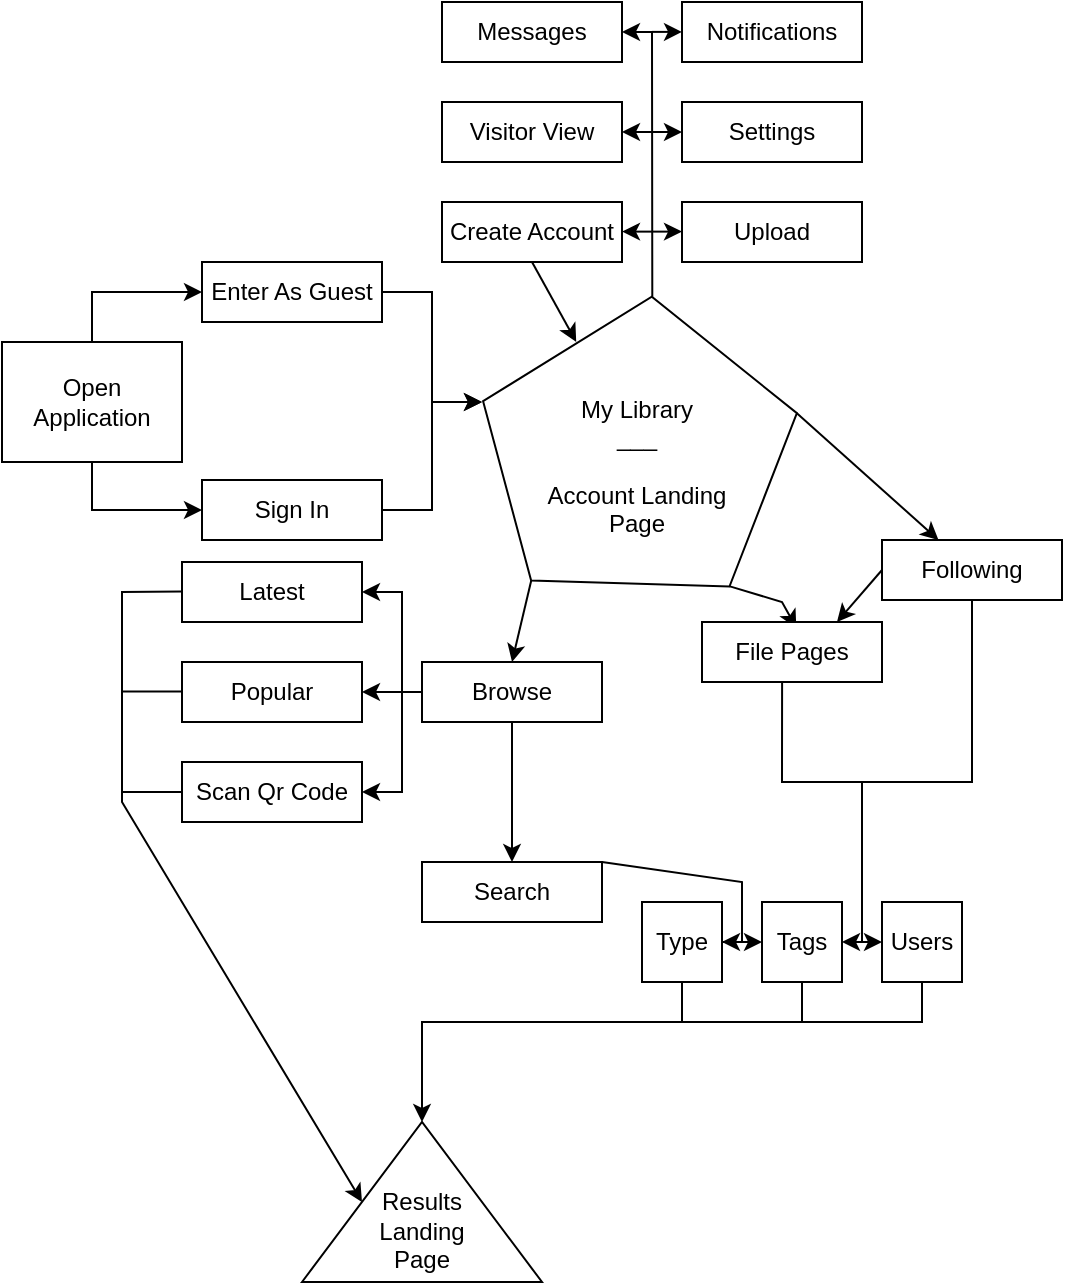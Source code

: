 <mxfile version="16.6.4" type="github">
  <diagram id="J4xzN5Ox52DI2dbC_Yoj" name="Page-1">
    <mxGraphModel dx="351" dy="387" grid="1" gridSize="10" guides="1" tooltips="1" connect="1" arrows="1" fold="1" page="1" pageScale="1" pageWidth="1169" pageHeight="827" math="0" shadow="0">
      <root>
        <mxCell id="0" />
        <mxCell id="1" parent="0" />
        <mxCell id="F7Ao0M1FAz7biwzpxqYw-42" style="edgeStyle=elbowEdgeStyle;rounded=0;orthogonalLoop=1;jettySize=auto;html=1;exitX=0.5;exitY=0;exitDx=0;exitDy=0;exitPerimeter=0;entryX=1;entryY=0.5;entryDx=0;entryDy=0;" parent="1" source="F7Ao0M1FAz7biwzpxqYw-1" target="F7Ao0M1FAz7biwzpxqYw-3" edge="1">
          <mxGeometry relative="1" as="geometry">
            <mxPoint x="85" y="310" as="targetPoint" />
            <Array as="points">
              <mxPoint x="85" y="300" />
            </Array>
          </mxGeometry>
        </mxCell>
        <mxCell id="F7Ao0M1FAz7biwzpxqYw-1" value="Open Application" style="rounded=0;whiteSpace=wrap;html=1;flipH=1;direction=west;" parent="1" vertex="1">
          <mxGeometry x="40" y="220" width="90" height="60" as="geometry" />
        </mxCell>
        <mxCell id="F7Ao0M1FAz7biwzpxqYw-41" style="edgeStyle=elbowEdgeStyle;rounded=0;orthogonalLoop=1;jettySize=auto;html=1;exitX=0.5;exitY=1;exitDx=0;exitDy=0;entryX=1;entryY=0.5;entryDx=0;entryDy=0;" parent="1" source="F7Ao0M1FAz7biwzpxqYw-1" target="F7Ao0M1FAz7biwzpxqYw-2" edge="1">
          <mxGeometry relative="1" as="geometry">
            <Array as="points">
              <mxPoint x="85" y="190" />
            </Array>
          </mxGeometry>
        </mxCell>
        <mxCell id="F7Ao0M1FAz7biwzpxqYw-44" style="edgeStyle=elbowEdgeStyle;rounded=0;orthogonalLoop=1;jettySize=auto;html=1;entryX=1;entryY=0.5;entryDx=0;entryDy=0;" parent="1" source="F7Ao0M1FAz7biwzpxqYw-2" edge="1">
          <mxGeometry relative="1" as="geometry">
            <mxPoint x="280.0" y="250" as="targetPoint" />
          </mxGeometry>
        </mxCell>
        <mxCell id="F7Ao0M1FAz7biwzpxqYw-2" value="Enter As Guest" style="rounded=0;whiteSpace=wrap;html=1;flipH=1;direction=west;" parent="1" vertex="1">
          <mxGeometry x="140" y="180" width="90" height="30" as="geometry" />
        </mxCell>
        <mxCell id="F7Ao0M1FAz7biwzpxqYw-43" style="edgeStyle=elbowEdgeStyle;rounded=0;orthogonalLoop=1;jettySize=auto;html=1;entryX=1;entryY=0.5;entryDx=0;entryDy=0;" parent="1" source="F7Ao0M1FAz7biwzpxqYw-3" edge="1">
          <mxGeometry relative="1" as="geometry">
            <mxPoint x="280.0" y="250" as="targetPoint" />
          </mxGeometry>
        </mxCell>
        <mxCell id="F7Ao0M1FAz7biwzpxqYw-3" value="Sign In" style="rounded=0;whiteSpace=wrap;html=1;flipH=1;direction=west;" parent="1" vertex="1">
          <mxGeometry x="140" y="289" width="90" height="30" as="geometry" />
        </mxCell>
        <mxCell id="F7Ao0M1FAz7biwzpxqYw-4" value="Create Account" style="rounded=0;whiteSpace=wrap;html=1;flipH=1;direction=west;" parent="1" vertex="1">
          <mxGeometry x="260" y="150" width="90" height="30" as="geometry" />
        </mxCell>
        <mxCell id="F7Ao0M1FAz7biwzpxqYw-6" value="Upload" style="rounded=0;whiteSpace=wrap;html=1;flipH=1;direction=west;" parent="1" vertex="1">
          <mxGeometry x="380" y="150" width="90" height="30" as="geometry" />
        </mxCell>
        <mxCell id="F7Ao0M1FAz7biwzpxqYw-36" value="" style="edgeStyle=elbowEdgeStyle;rounded=0;orthogonalLoop=1;jettySize=auto;html=1;entryX=0;entryY=0.5;entryDx=0;entryDy=0;" parent="1" target="F7Ao0M1FAz7biwzpxqYw-10" edge="1">
          <mxGeometry relative="1" as="geometry">
            <mxPoint x="365" y="115" as="sourcePoint" />
          </mxGeometry>
        </mxCell>
        <mxCell id="F7Ao0M1FAz7biwzpxqYw-9" value="Settings" style="rounded=0;whiteSpace=wrap;html=1;flipH=1;direction=west;" parent="1" vertex="1">
          <mxGeometry x="380" y="100" width="90" height="30" as="geometry" />
        </mxCell>
        <mxCell id="F7Ao0M1FAz7biwzpxqYw-37" style="edgeStyle=elbowEdgeStyle;rounded=0;orthogonalLoop=1;jettySize=auto;html=1;entryX=1;entryY=0.5;entryDx=0;entryDy=0;" parent="1" target="F7Ao0M1FAz7biwzpxqYw-9" edge="1">
          <mxGeometry relative="1" as="geometry">
            <mxPoint x="365" y="115" as="sourcePoint" />
          </mxGeometry>
        </mxCell>
        <mxCell id="F7Ao0M1FAz7biwzpxqYw-10" value="Visitor View" style="rounded=0;whiteSpace=wrap;html=1;flipH=1;direction=west;" parent="1" vertex="1">
          <mxGeometry x="260" y="100" width="90" height="30" as="geometry" />
        </mxCell>
        <mxCell id="F7Ao0M1FAz7biwzpxqYw-11" value="&lt;div&gt;Messages&lt;/div&gt;" style="rounded=0;whiteSpace=wrap;html=1;flipH=1;direction=west;" parent="1" vertex="1">
          <mxGeometry x="260" y="50" width="90" height="30" as="geometry" />
        </mxCell>
        <mxCell id="F7Ao0M1FAz7biwzpxqYw-12" value="Notifications" style="rounded=0;whiteSpace=wrap;html=1;flipH=1;direction=west;" parent="1" vertex="1">
          <mxGeometry x="380" y="50" width="90" height="30" as="geometry" />
        </mxCell>
        <mxCell id="F7Ao0M1FAz7biwzpxqYw-21" value="Create Account" style="rounded=0;whiteSpace=wrap;html=1;flipH=1;direction=west;" parent="1" vertex="1">
          <mxGeometry x="260" y="150" width="90" height="30" as="geometry" />
        </mxCell>
        <mxCell id="F7Ao0M1FAz7biwzpxqYw-38" value="" style="edgeStyle=elbowEdgeStyle;rounded=0;orthogonalLoop=1;jettySize=auto;html=1;entryX=0;entryY=0.5;entryDx=0;entryDy=0;" parent="1" edge="1">
          <mxGeometry relative="1" as="geometry">
            <mxPoint x="365" y="164.81" as="sourcePoint" />
            <mxPoint x="350" y="164.81" as="targetPoint" />
          </mxGeometry>
        </mxCell>
        <mxCell id="F7Ao0M1FAz7biwzpxqYw-39" style="edgeStyle=elbowEdgeStyle;rounded=0;orthogonalLoop=1;jettySize=auto;html=1;entryX=1;entryY=0.5;entryDx=0;entryDy=0;" parent="1" edge="1">
          <mxGeometry relative="1" as="geometry">
            <mxPoint x="365" y="164.81" as="sourcePoint" />
            <mxPoint x="380" y="164.81" as="targetPoint" />
          </mxGeometry>
        </mxCell>
        <mxCell id="2Kzp5xFGhzyih5Opv3s0-30" style="edgeStyle=none;rounded=0;orthogonalLoop=1;jettySize=auto;html=1;exitX=1;exitY=0.365;exitDx=0;exitDy=0;exitPerimeter=0;entryX=0.524;entryY=0.9;entryDx=0;entryDy=0;entryPerimeter=0;" edge="1" parent="1" source="2Kzp5xFGhzyih5Opv3s0-1" target="2Kzp5xFGhzyih5Opv3s0-27">
          <mxGeometry relative="1" as="geometry">
            <mxPoint x="450" y="330" as="targetPoint" />
            <Array as="points">
              <mxPoint x="430" y="350" />
            </Array>
          </mxGeometry>
        </mxCell>
        <mxCell id="2Kzp5xFGhzyih5Opv3s0-1" value="" style="whiteSpace=wrap;html=1;shape=mxgraph.basic.pentagon;direction=east;rotation=75;" vertex="1" parent="1">
          <mxGeometry x="290" y="200" width="150" height="150" as="geometry" />
        </mxCell>
        <mxCell id="2Kzp5xFGhzyih5Opv3s0-2" value="&lt;div&gt;&lt;br&gt;&lt;/div&gt;&lt;div&gt;My Library&lt;/div&gt;&lt;div&gt;___&lt;/div&gt;&lt;div&gt;&lt;br&gt;&lt;/div&gt;&lt;div&gt;Account Landing&lt;/div&gt;&lt;div&gt;Page&lt;/div&gt;" style="text;html=1;strokeColor=none;fillColor=none;align=center;verticalAlign=middle;whiteSpace=wrap;rounded=0;" vertex="1" parent="1">
          <mxGeometry x="300" y="220" width="115" height="110" as="geometry" />
        </mxCell>
        <mxCell id="2Kzp5xFGhzyih5Opv3s0-13" style="edgeStyle=none;rounded=0;orthogonalLoop=1;jettySize=auto;html=1;entryX=1;entryY=0.5;entryDx=0;entryDy=0;" edge="1" parent="1" source="2Kzp5xFGhzyih5Opv3s0-4" target="2Kzp5xFGhzyih5Opv3s0-8">
          <mxGeometry relative="1" as="geometry" />
        </mxCell>
        <mxCell id="2Kzp5xFGhzyih5Opv3s0-43" style="edgeStyle=none;rounded=0;jumpSize=6;orthogonalLoop=1;jettySize=auto;html=1;entryX=0.5;entryY=0;entryDx=0;entryDy=0;" edge="1" parent="1" source="2Kzp5xFGhzyih5Opv3s0-4" target="2Kzp5xFGhzyih5Opv3s0-41">
          <mxGeometry relative="1" as="geometry" />
        </mxCell>
        <mxCell id="2Kzp5xFGhzyih5Opv3s0-4" value="&lt;div&gt;Browse&lt;/div&gt;" style="rounded=0;whiteSpace=wrap;html=1;" vertex="1" parent="1">
          <mxGeometry x="250" y="380" width="90" height="30" as="geometry" />
        </mxCell>
        <mxCell id="2Kzp5xFGhzyih5Opv3s0-6" value="" style="endArrow=classic;html=1;rounded=0;exitX=0.81;exitY=1;exitDx=0;exitDy=0;exitPerimeter=0;entryX=0.5;entryY=0;entryDx=0;entryDy=0;" edge="1" parent="1" source="2Kzp5xFGhzyih5Opv3s0-1" target="2Kzp5xFGhzyih5Opv3s0-4">
          <mxGeometry width="50" height="50" relative="1" as="geometry">
            <mxPoint x="250" y="410" as="sourcePoint" />
            <mxPoint x="260" y="440" as="targetPoint" />
          </mxGeometry>
        </mxCell>
        <mxCell id="2Kzp5xFGhzyih5Opv3s0-7" value="Latest" style="rounded=0;whiteSpace=wrap;html=1;" vertex="1" parent="1">
          <mxGeometry x="130" y="330" width="90" height="30" as="geometry" />
        </mxCell>
        <mxCell id="2Kzp5xFGhzyih5Opv3s0-8" value="&lt;div&gt;Popular&lt;/div&gt;" style="rounded=0;whiteSpace=wrap;html=1;" vertex="1" parent="1">
          <mxGeometry x="130" y="380" width="90" height="30" as="geometry" />
        </mxCell>
        <mxCell id="2Kzp5xFGhzyih5Opv3s0-9" value="Scan Qr Code" style="rounded=0;whiteSpace=wrap;html=1;" vertex="1" parent="1">
          <mxGeometry x="130" y="430" width="90" height="30" as="geometry" />
        </mxCell>
        <mxCell id="2Kzp5xFGhzyih5Opv3s0-18" value="" style="endArrow=classic;startArrow=classic;html=1;rounded=0;entryX=1;entryY=0.5;entryDx=0;entryDy=0;exitX=1;exitY=0.5;exitDx=0;exitDy=0;" edge="1" parent="1" source="2Kzp5xFGhzyih5Opv3s0-9" target="2Kzp5xFGhzyih5Opv3s0-7">
          <mxGeometry width="50" height="50" relative="1" as="geometry">
            <mxPoint x="220" y="430" as="sourcePoint" />
            <mxPoint x="270" y="380" as="targetPoint" />
            <Array as="points">
              <mxPoint x="240" y="445" />
              <mxPoint x="240" y="345" />
            </Array>
          </mxGeometry>
        </mxCell>
        <mxCell id="2Kzp5xFGhzyih5Opv3s0-22" style="edgeStyle=none;rounded=0;orthogonalLoop=1;jettySize=auto;html=1;entryX=0.5;entryY=0;entryDx=0;entryDy=0;strokeColor=#000000;" edge="1" parent="1" target="2Kzp5xFGhzyih5Opv3s0-25">
          <mxGeometry relative="1" as="geometry">
            <mxPoint x="130" y="344.8" as="sourcePoint" />
            <mxPoint x="100" y="640" as="targetPoint" />
            <Array as="points">
              <mxPoint x="100" y="345" />
              <mxPoint x="100" y="450" />
            </Array>
          </mxGeometry>
        </mxCell>
        <mxCell id="2Kzp5xFGhzyih5Opv3s0-23" value="" style="endArrow=none;html=1;rounded=0;entryX=0;entryY=0.5;entryDx=0;entryDy=0;" edge="1" parent="1" target="2Kzp5xFGhzyih5Opv3s0-9">
          <mxGeometry width="50" height="50" relative="1" as="geometry">
            <mxPoint x="100" y="445" as="sourcePoint" />
            <mxPoint x="180" y="480" as="targetPoint" />
          </mxGeometry>
        </mxCell>
        <mxCell id="2Kzp5xFGhzyih5Opv3s0-24" value="" style="endArrow=none;html=1;rounded=0;entryX=0;entryY=0.5;entryDx=0;entryDy=0;" edge="1" parent="1">
          <mxGeometry width="50" height="50" relative="1" as="geometry">
            <mxPoint x="100" y="394.8" as="sourcePoint" />
            <mxPoint x="130" y="394.8" as="targetPoint" />
          </mxGeometry>
        </mxCell>
        <mxCell id="2Kzp5xFGhzyih5Opv3s0-25" value="&lt;div&gt;&lt;br&gt;&lt;/div&gt;&lt;div&gt;&lt;br&gt;&lt;/div&gt;&lt;div&gt;Results&lt;/div&gt;&lt;div&gt;Landing&lt;/div&gt;&lt;div&gt;Page&lt;/div&gt;" style="triangle;whiteSpace=wrap;html=1;direction=north;" vertex="1" parent="1">
          <mxGeometry x="190" y="610" width="120" height="80" as="geometry" />
        </mxCell>
        <mxCell id="2Kzp5xFGhzyih5Opv3s0-57" style="edgeStyle=none;rounded=0;jumpSize=6;orthogonalLoop=1;jettySize=auto;html=1;strokeColor=#000000;entryX=0;entryY=0.5;entryDx=0;entryDy=0;exitX=0.445;exitY=-0.003;exitDx=0;exitDy=0;exitPerimeter=0;" edge="1" parent="1" source="2Kzp5xFGhzyih5Opv3s0-27" target="2Kzp5xFGhzyih5Opv3s0-66">
          <mxGeometry relative="1" as="geometry">
            <mxPoint x="435" y="500" as="targetPoint" />
            <Array as="points">
              <mxPoint x="430" y="440" />
              <mxPoint x="470" y="440" />
              <mxPoint x="470" y="520" />
            </Array>
          </mxGeometry>
        </mxCell>
        <mxCell id="2Kzp5xFGhzyih5Opv3s0-27" value="&lt;div&gt;File Pages&lt;/div&gt;" style="rounded=0;whiteSpace=wrap;html=1;flipH=1;direction=west;" vertex="1" parent="1">
          <mxGeometry x="390" y="360" width="90" height="30" as="geometry" />
        </mxCell>
        <mxCell id="2Kzp5xFGhzyih5Opv3s0-29" style="edgeStyle=none;rounded=0;orthogonalLoop=1;jettySize=auto;html=1;exitX=0.5;exitY=0;exitDx=0;exitDy=0;exitPerimeter=0;" edge="1" parent="1" source="2Kzp5xFGhzyih5Opv3s0-1" target="2Kzp5xFGhzyih5Opv3s0-28">
          <mxGeometry relative="1" as="geometry" />
        </mxCell>
        <mxCell id="2Kzp5xFGhzyih5Opv3s0-59" style="edgeStyle=none;rounded=0;jumpSize=6;orthogonalLoop=1;jettySize=auto;html=1;entryX=0.25;entryY=1;entryDx=0;entryDy=0;strokeColor=#000000;exitX=1;exitY=0.5;exitDx=0;exitDy=0;" edge="1" parent="1" source="2Kzp5xFGhzyih5Opv3s0-28" target="2Kzp5xFGhzyih5Opv3s0-27">
          <mxGeometry relative="1" as="geometry" />
        </mxCell>
        <mxCell id="2Kzp5xFGhzyih5Opv3s0-28" value="Following" style="rounded=0;whiteSpace=wrap;html=1;flipH=1;direction=west;" vertex="1" parent="1">
          <mxGeometry x="480" y="319" width="90" height="30" as="geometry" />
        </mxCell>
        <mxCell id="2Kzp5xFGhzyih5Opv3s0-33" value="" style="edgeStyle=elbowEdgeStyle;rounded=0;orthogonalLoop=1;jettySize=auto;html=1;entryX=0;entryY=0.5;entryDx=0;entryDy=0;exitX=0;exitY=0.365;exitDx=0;exitDy=0;exitPerimeter=0;" edge="1" parent="1" source="2Kzp5xFGhzyih5Opv3s0-1">
          <mxGeometry relative="1" as="geometry">
            <mxPoint x="365" y="70" as="sourcePoint" />
            <mxPoint x="350" y="64.95" as="targetPoint" />
            <Array as="points">
              <mxPoint x="365" y="65" />
            </Array>
          </mxGeometry>
        </mxCell>
        <mxCell id="2Kzp5xFGhzyih5Opv3s0-34" style="edgeStyle=elbowEdgeStyle;rounded=0;orthogonalLoop=1;jettySize=auto;html=1;entryX=1;entryY=0.5;entryDx=0;entryDy=0;" edge="1" parent="1">
          <mxGeometry relative="1" as="geometry">
            <mxPoint x="365" y="64.95" as="sourcePoint" />
            <mxPoint x="380" y="64.95" as="targetPoint" />
          </mxGeometry>
        </mxCell>
        <mxCell id="2Kzp5xFGhzyih5Opv3s0-35" value="" style="endArrow=classic;html=1;rounded=0;jumpSize=6;exitX=0.5;exitY=0;exitDx=0;exitDy=0;" edge="1" parent="1" source="F7Ao0M1FAz7biwzpxqYw-21" target="2Kzp5xFGhzyih5Opv3s0-2">
          <mxGeometry width="50" height="50" relative="1" as="geometry">
            <mxPoint x="365" y="70" as="sourcePoint" />
            <mxPoint x="415" y="10" as="targetPoint" />
          </mxGeometry>
        </mxCell>
        <mxCell id="2Kzp5xFGhzyih5Opv3s0-36" value="Tags" style="whiteSpace=wrap;html=1;aspect=fixed;" vertex="1" parent="1">
          <mxGeometry x="480" y="500" width="40" height="40" as="geometry" />
        </mxCell>
        <mxCell id="2Kzp5xFGhzyih5Opv3s0-37" value="Type" style="whiteSpace=wrap;html=1;aspect=fixed;" vertex="1" parent="1">
          <mxGeometry x="360" y="500" width="40" height="40" as="geometry" />
        </mxCell>
        <mxCell id="2Kzp5xFGhzyih5Opv3s0-79" style="edgeStyle=none;rounded=0;jumpSize=6;orthogonalLoop=1;jettySize=auto;html=1;strokeColor=#000000;exitX=1;exitY=0;exitDx=0;exitDy=0;" edge="1" parent="1" source="2Kzp5xFGhzyih5Opv3s0-41">
          <mxGeometry relative="1" as="geometry">
            <mxPoint x="400" y="520" as="targetPoint" />
            <mxPoint x="360" y="490" as="sourcePoint" />
            <Array as="points">
              <mxPoint x="410" y="490" />
              <mxPoint x="410" y="520" />
            </Array>
          </mxGeometry>
        </mxCell>
        <mxCell id="2Kzp5xFGhzyih5Opv3s0-41" value="Search" style="rounded=0;whiteSpace=wrap;html=1;" vertex="1" parent="1">
          <mxGeometry x="250" y="480" width="90" height="30" as="geometry" />
        </mxCell>
        <mxCell id="2Kzp5xFGhzyih5Opv3s0-58" style="edgeStyle=none;rounded=0;jumpSize=6;orthogonalLoop=1;jettySize=auto;html=1;strokeColor=#000000;exitX=0.5;exitY=0;exitDx=0;exitDy=0;entryX=1;entryY=0.5;entryDx=0;entryDy=0;" edge="1" parent="1" source="2Kzp5xFGhzyih5Opv3s0-28" target="2Kzp5xFGhzyih5Opv3s0-75">
          <mxGeometry relative="1" as="geometry">
            <mxPoint x="470" y="520" as="targetPoint" />
            <mxPoint x="426.857" y="390" as="sourcePoint" />
            <Array as="points">
              <mxPoint x="525" y="440" />
              <mxPoint x="470" y="440" />
              <mxPoint x="470" y="520" />
            </Array>
          </mxGeometry>
        </mxCell>
        <mxCell id="2Kzp5xFGhzyih5Opv3s0-38" value="Users" style="whiteSpace=wrap;html=1;aspect=fixed;" vertex="1" parent="1">
          <mxGeometry x="420" y="500" width="40" height="40" as="geometry" />
        </mxCell>
        <mxCell id="2Kzp5xFGhzyih5Opv3s0-66" value="Users" style="whiteSpace=wrap;html=1;aspect=fixed;" vertex="1" parent="1">
          <mxGeometry x="480" y="500" width="40" height="40" as="geometry" />
        </mxCell>
        <mxCell id="2Kzp5xFGhzyih5Opv3s0-82" style="edgeStyle=none;rounded=0;jumpSize=6;orthogonalLoop=1;jettySize=auto;html=1;strokeColor=#000000;" edge="1" parent="1" source="2Kzp5xFGhzyih5Opv3s0-68" target="2Kzp5xFGhzyih5Opv3s0-75">
          <mxGeometry relative="1" as="geometry" />
        </mxCell>
        <mxCell id="2Kzp5xFGhzyih5Opv3s0-83" style="edgeStyle=none;rounded=0;jumpSize=6;orthogonalLoop=1;jettySize=auto;html=1;strokeColor=#000000;" edge="1" parent="1" source="2Kzp5xFGhzyih5Opv3s0-68" target="2Kzp5xFGhzyih5Opv3s0-25">
          <mxGeometry relative="1" as="geometry">
            <mxPoint x="440" y="600" as="targetPoint" />
            <Array as="points">
              <mxPoint x="380" y="560" />
              <mxPoint x="250" y="560" />
            </Array>
          </mxGeometry>
        </mxCell>
        <mxCell id="2Kzp5xFGhzyih5Opv3s0-68" value="Type" style="whiteSpace=wrap;html=1;aspect=fixed;" vertex="1" parent="1">
          <mxGeometry x="360" y="500" width="40" height="40" as="geometry" />
        </mxCell>
        <mxCell id="2Kzp5xFGhzyih5Opv3s0-75" value="Tags" style="whiteSpace=wrap;html=1;aspect=fixed;" vertex="1" parent="1">
          <mxGeometry x="420" y="500" width="40" height="40" as="geometry" />
        </mxCell>
        <mxCell id="2Kzp5xFGhzyih5Opv3s0-84" value="" style="endArrow=none;html=1;rounded=0;strokeColor=#000000;jumpSize=6;entryX=0.5;entryY=1;entryDx=0;entryDy=0;" edge="1" parent="1" target="2Kzp5xFGhzyih5Opv3s0-75">
          <mxGeometry width="50" height="50" relative="1" as="geometry">
            <mxPoint x="440" y="560" as="sourcePoint" />
            <mxPoint x="530" y="560" as="targetPoint" />
          </mxGeometry>
        </mxCell>
        <mxCell id="2Kzp5xFGhzyih5Opv3s0-85" value="" style="endArrow=none;html=1;rounded=0;strokeColor=#000000;jumpSize=6;entryX=0.5;entryY=1;entryDx=0;entryDy=0;" edge="1" parent="1" target="2Kzp5xFGhzyih5Opv3s0-66">
          <mxGeometry width="50" height="50" relative="1" as="geometry">
            <mxPoint x="380" y="560" as="sourcePoint" />
            <mxPoint x="450" y="550" as="targetPoint" />
            <Array as="points">
              <mxPoint x="500" y="560" />
            </Array>
          </mxGeometry>
        </mxCell>
      </root>
    </mxGraphModel>
  </diagram>
</mxfile>
